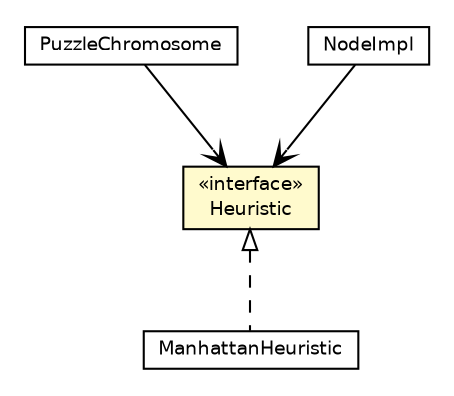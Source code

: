 #!/usr/local/bin/dot
#
# Class diagram 
# Generated by UmlGraph version 4.6 (http://www.spinellis.gr/sw/umlgraph)
#

digraph G {
	edge [fontname="Helvetica",fontsize=10,labelfontname="Helvetica",labelfontsize=10];
	node [fontname="Helvetica",fontsize=10,shape=plaintext];
	// com.googlecode.npuzzle.logic.genetic.PuzzleChromosome
	c725 [label=<<table border="0" cellborder="1" cellspacing="0" cellpadding="2" port="p" href="../genetic/PuzzleChromosome.html">
		<tr><td><table border="0" cellspacing="0" cellpadding="1">
			<tr><td> PuzzleChromosome </td></tr>
		</table></td></tr>
		</table>>, fontname="Helvetica", fontcolor="black", fontsize=9.0];
	// com.googlecode.npuzzle.logic.heuristic.ManhattanHeuristic
	c726 [label=<<table border="0" cellborder="1" cellspacing="0" cellpadding="2" port="p" href="./ManhattanHeuristic.html">
		<tr><td><table border="0" cellspacing="0" cellpadding="1">
			<tr><td> ManhattanHeuristic </td></tr>
		</table></td></tr>
		</table>>, fontname="Helvetica", fontcolor="black", fontsize=9.0];
	// com.googlecode.npuzzle.logic.heuristic.Heuristic
	c727 [label=<<table border="0" cellborder="1" cellspacing="0" cellpadding="2" port="p" bgcolor="lemonChiffon" href="./Heuristic.html">
		<tr><td><table border="0" cellspacing="0" cellpadding="1">
			<tr><td> &laquo;interface&raquo; </td></tr>
			<tr><td> Heuristic </td></tr>
		</table></td></tr>
		</table>>, fontname="Helvetica", fontcolor="black", fontsize=9.0];
	// com.googlecode.npuzzle.logic.astar.NodeImpl
	c733 [label=<<table border="0" cellborder="1" cellspacing="0" cellpadding="2" port="p" href="../astar/NodeImpl.html">
		<tr><td><table border="0" cellspacing="0" cellpadding="1">
			<tr><td> NodeImpl </td></tr>
		</table></td></tr>
		</table>>, fontname="Helvetica", fontcolor="black", fontsize=9.0];
	//com.googlecode.npuzzle.logic.heuristic.ManhattanHeuristic implements com.googlecode.npuzzle.logic.heuristic.Heuristic
	c727:p -> c726:p [dir=back,arrowtail=empty,style=dashed];
	// com.googlecode.npuzzle.logic.genetic.PuzzleChromosome NAVASSOC com.googlecode.npuzzle.logic.heuristic.Heuristic
	c725:p -> c727:p [taillabel="", label="", headlabel="", fontname="Helvetica", fontcolor="black", fontsize=10.0, color="black", arrowhead=open];
	// com.googlecode.npuzzle.logic.astar.NodeImpl NAVASSOC com.googlecode.npuzzle.logic.heuristic.Heuristic
	c733:p -> c727:p [taillabel="", label="", headlabel="", fontname="Helvetica", fontcolor="black", fontsize=10.0, color="black", arrowhead=open];
}

